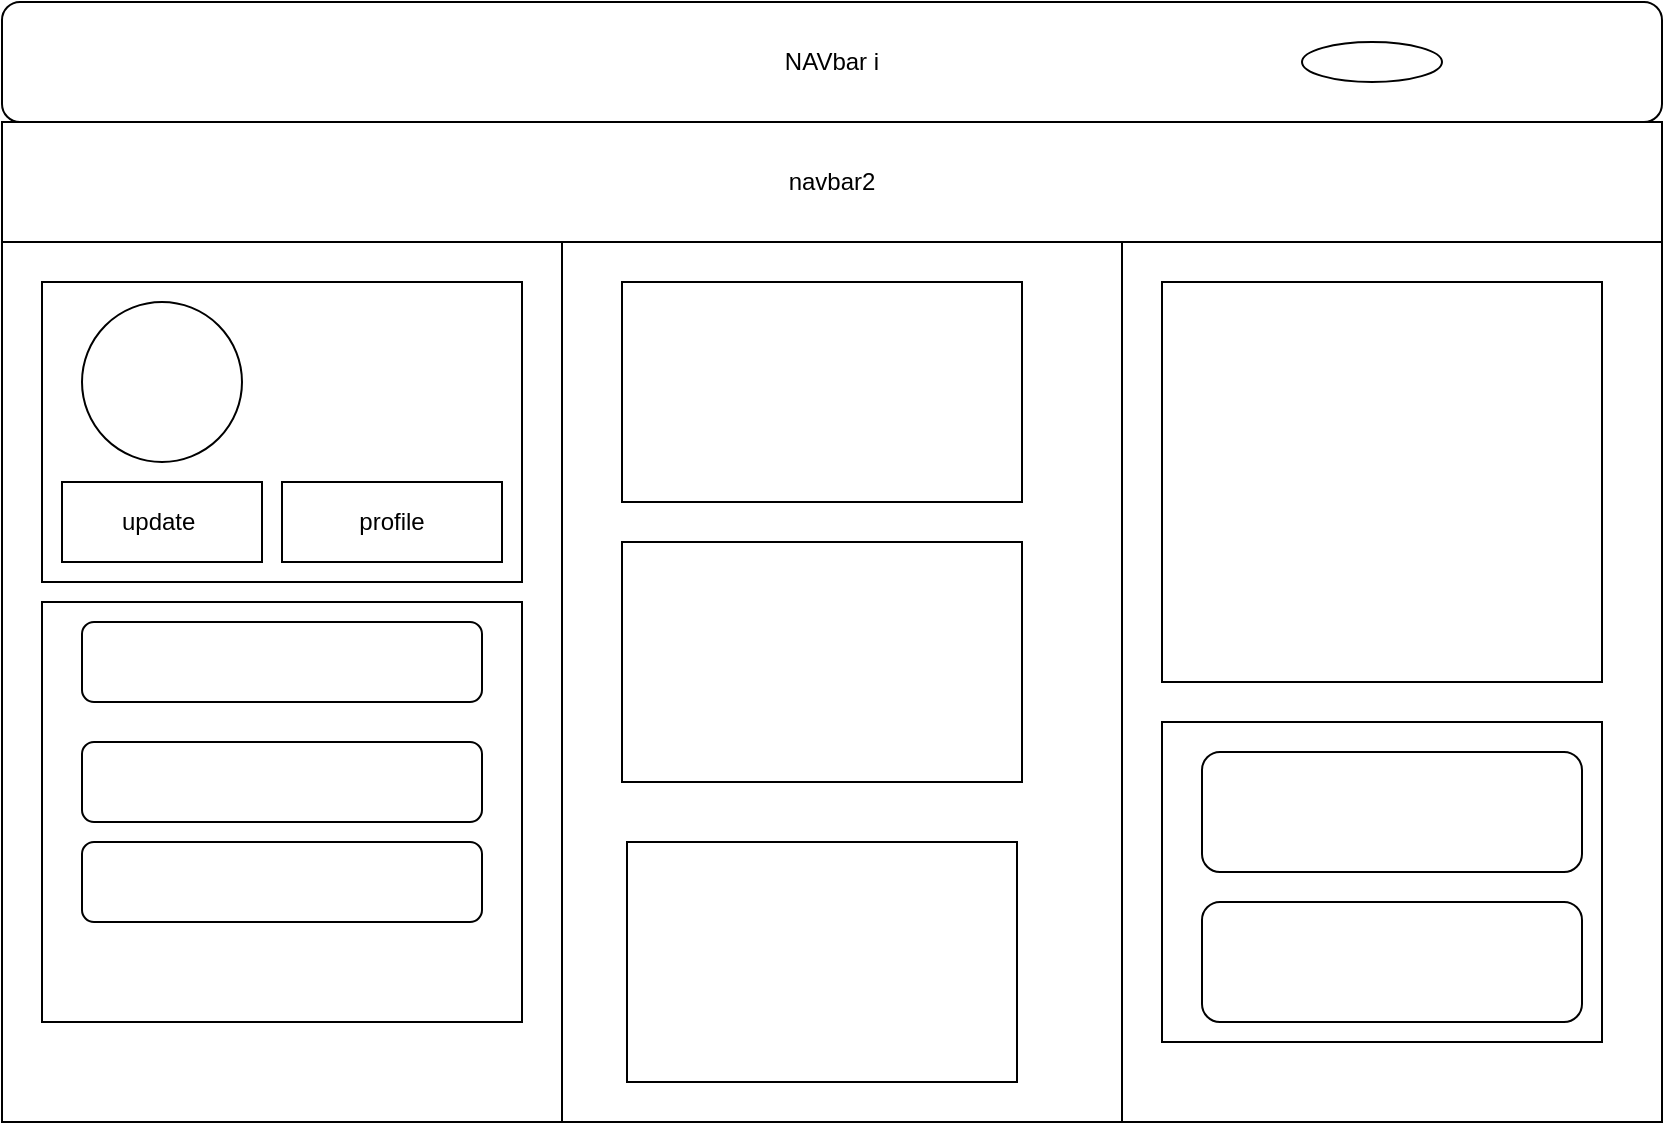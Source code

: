 <mxfile version="12.7.1" type="github">
  <diagram id="i3esovhGXqOTJKLXaymz" name="Page-1">
    <mxGraphModel dx="868" dy="482" grid="1" gridSize="10" guides="1" tooltips="1" connect="1" arrows="1" fold="1" page="1" pageScale="1" pageWidth="827" pageHeight="1169" math="0" shadow="0">
      <root>
        <mxCell id="0" />
        <mxCell id="1" parent="0" />
        <mxCell id="aCR-ULtsEcyUTDYghxYY-1" value="NAVbar i" style="rounded=1;whiteSpace=wrap;html=1;" parent="1" vertex="1">
          <mxGeometry x="20" y="20" width="830" height="60" as="geometry" />
        </mxCell>
        <mxCell id="aCR-ULtsEcyUTDYghxYY-2" value="navbar2" style="rounded=0;whiteSpace=wrap;html=1;" parent="1" vertex="1">
          <mxGeometry x="20" y="80" width="830" height="60" as="geometry" />
        </mxCell>
        <mxCell id="aCR-ULtsEcyUTDYghxYY-4" value="" style="rounded=0;whiteSpace=wrap;html=1;" parent="1" vertex="1">
          <mxGeometry x="20" y="140" width="280" height="440" as="geometry" />
        </mxCell>
        <mxCell id="aCR-ULtsEcyUTDYghxYY-6" value="" style="rounded=0;whiteSpace=wrap;html=1;" parent="1" vertex="1">
          <mxGeometry x="300" y="140" width="280" height="440" as="geometry" />
        </mxCell>
        <mxCell id="aCR-ULtsEcyUTDYghxYY-7" value="" style="rounded=0;whiteSpace=wrap;html=1;" parent="1" vertex="1">
          <mxGeometry x="580" y="140" width="270" height="440" as="geometry" />
        </mxCell>
        <mxCell id="aCR-ULtsEcyUTDYghxYY-10" value="" style="rounded=0;whiteSpace=wrap;html=1;" parent="1" vertex="1">
          <mxGeometry x="40" y="160" width="240" height="150" as="geometry" />
        </mxCell>
        <mxCell id="aCR-ULtsEcyUTDYghxYY-12" value="update&amp;nbsp;" style="rounded=0;whiteSpace=wrap;html=1;" parent="1" vertex="1">
          <mxGeometry x="50" y="260" width="100" height="40" as="geometry" />
        </mxCell>
        <mxCell id="aCR-ULtsEcyUTDYghxYY-13" value="" style="ellipse;whiteSpace=wrap;html=1;aspect=fixed;" parent="1" vertex="1">
          <mxGeometry x="60" y="170" width="80" height="80" as="geometry" />
        </mxCell>
        <mxCell id="aCR-ULtsEcyUTDYghxYY-14" value="profile" style="rounded=0;whiteSpace=wrap;html=1;" parent="1" vertex="1">
          <mxGeometry x="160" y="260" width="110" height="40" as="geometry" />
        </mxCell>
        <mxCell id="aCR-ULtsEcyUTDYghxYY-15" value="" style="rounded=0;whiteSpace=wrap;html=1;" parent="1" vertex="1">
          <mxGeometry x="40" y="320" width="240" height="210" as="geometry" />
        </mxCell>
        <mxCell id="aCR-ULtsEcyUTDYghxYY-17" value="" style="rounded=1;whiteSpace=wrap;html=1;" parent="1" vertex="1">
          <mxGeometry x="60" y="330" width="200" height="40" as="geometry" />
        </mxCell>
        <mxCell id="aCR-ULtsEcyUTDYghxYY-18" value="" style="rounded=1;whiteSpace=wrap;html=1;" parent="1" vertex="1">
          <mxGeometry x="60" y="390" width="200" height="40" as="geometry" />
        </mxCell>
        <mxCell id="aCR-ULtsEcyUTDYghxYY-19" value="" style="rounded=1;whiteSpace=wrap;html=1;" parent="1" vertex="1">
          <mxGeometry x="60" y="440" width="200" height="40" as="geometry" />
        </mxCell>
        <mxCell id="aCR-ULtsEcyUTDYghxYY-20" value="" style="rounded=0;whiteSpace=wrap;html=1;" parent="1" vertex="1">
          <mxGeometry x="330" y="160" width="200" height="110" as="geometry" />
        </mxCell>
        <mxCell id="aCR-ULtsEcyUTDYghxYY-22" value="" style="rounded=0;whiteSpace=wrap;html=1;" parent="1" vertex="1">
          <mxGeometry x="330" y="290" width="200" height="120" as="geometry" />
        </mxCell>
        <mxCell id="aCR-ULtsEcyUTDYghxYY-24" value="" style="rounded=0;whiteSpace=wrap;html=1;" parent="1" vertex="1">
          <mxGeometry x="332.5" y="440" width="195" height="120" as="geometry" />
        </mxCell>
        <mxCell id="aCR-ULtsEcyUTDYghxYY-30" value="" style="rounded=0;whiteSpace=wrap;html=1;" parent="1" vertex="1">
          <mxGeometry x="600" y="160" width="220" height="200" as="geometry" />
        </mxCell>
        <mxCell id="aCR-ULtsEcyUTDYghxYY-31" value="" style="rounded=0;whiteSpace=wrap;html=1;" parent="1" vertex="1">
          <mxGeometry x="600" y="380" width="220" height="160" as="geometry" />
        </mxCell>
        <mxCell id="aCR-ULtsEcyUTDYghxYY-33" value="" style="rounded=1;whiteSpace=wrap;html=1;" parent="1" vertex="1">
          <mxGeometry x="620" y="395" width="190" height="60" as="geometry" />
        </mxCell>
        <mxCell id="aCR-ULtsEcyUTDYghxYY-34" value="" style="rounded=1;whiteSpace=wrap;html=1;" parent="1" vertex="1">
          <mxGeometry x="620" y="470" width="190" height="60" as="geometry" />
        </mxCell>
        <mxCell id="aCR-ULtsEcyUTDYghxYY-35" value="" style="ellipse;whiteSpace=wrap;html=1;" parent="1" vertex="1">
          <mxGeometry x="670" y="40" width="70" height="20" as="geometry" />
        </mxCell>
      </root>
    </mxGraphModel>
  </diagram>
</mxfile>
